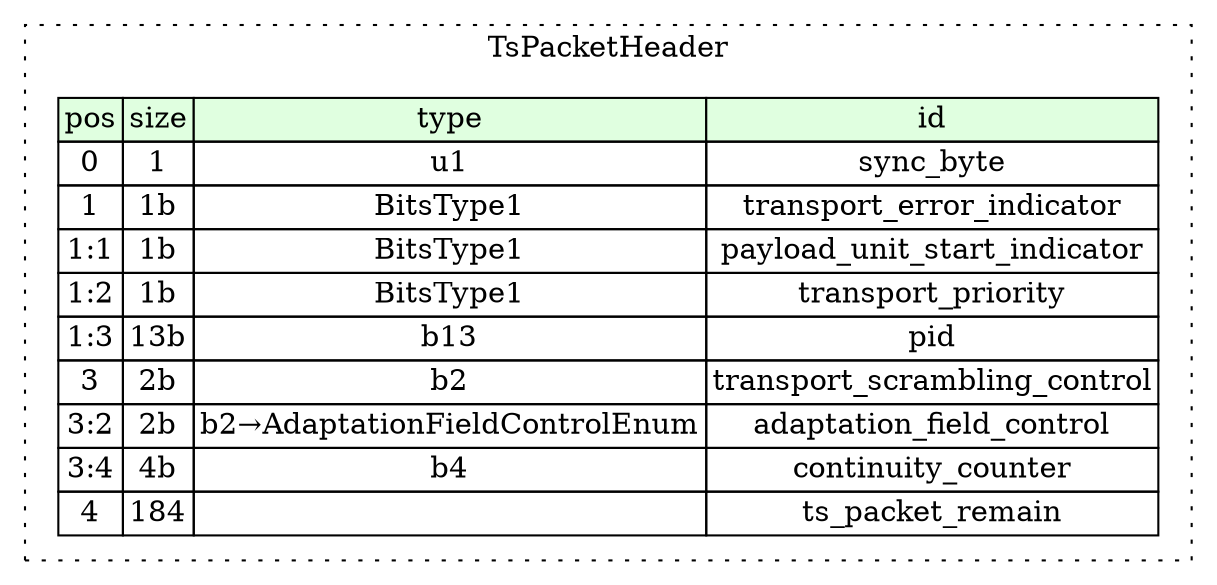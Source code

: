 digraph {
	rankdir=LR;
	node [shape=plaintext];
	subgraph cluster__ts_packet_header {
		label="TsPacketHeader";
		graph[style=dotted];

		ts_packet_header__seq [label=<<TABLE BORDER="0" CELLBORDER="1" CELLSPACING="0">
			<TR><TD BGCOLOR="#E0FFE0">pos</TD><TD BGCOLOR="#E0FFE0">size</TD><TD BGCOLOR="#E0FFE0">type</TD><TD BGCOLOR="#E0FFE0">id</TD></TR>
			<TR><TD PORT="sync_byte_pos">0</TD><TD PORT="sync_byte_size">1</TD><TD>u1</TD><TD PORT="sync_byte_type">sync_byte</TD></TR>
			<TR><TD PORT="transport_error_indicator_pos">1</TD><TD PORT="transport_error_indicator_size">1b</TD><TD>BitsType1</TD><TD PORT="transport_error_indicator_type">transport_error_indicator</TD></TR>
			<TR><TD PORT="payload_unit_start_indicator_pos">1:1</TD><TD PORT="payload_unit_start_indicator_size">1b</TD><TD>BitsType1</TD><TD PORT="payload_unit_start_indicator_type">payload_unit_start_indicator</TD></TR>
			<TR><TD PORT="transport_priority_pos">1:2</TD><TD PORT="transport_priority_size">1b</TD><TD>BitsType1</TD><TD PORT="transport_priority_type">transport_priority</TD></TR>
			<TR><TD PORT="pid_pos">1:3</TD><TD PORT="pid_size">13b</TD><TD>b13</TD><TD PORT="pid_type">pid</TD></TR>
			<TR><TD PORT="transport_scrambling_control_pos">3</TD><TD PORT="transport_scrambling_control_size">2b</TD><TD>b2</TD><TD PORT="transport_scrambling_control_type">transport_scrambling_control</TD></TR>
			<TR><TD PORT="adaptation_field_control_pos">3:2</TD><TD PORT="adaptation_field_control_size">2b</TD><TD>b2→AdaptationFieldControlEnum</TD><TD PORT="adaptation_field_control_type">adaptation_field_control</TD></TR>
			<TR><TD PORT="continuity_counter_pos">3:4</TD><TD PORT="continuity_counter_size">4b</TD><TD>b4</TD><TD PORT="continuity_counter_type">continuity_counter</TD></TR>
			<TR><TD PORT="ts_packet_remain_pos">4</TD><TD PORT="ts_packet_remain_size">184</TD><TD></TD><TD PORT="ts_packet_remain_type">ts_packet_remain</TD></TR>
		</TABLE>>];
	}
}
